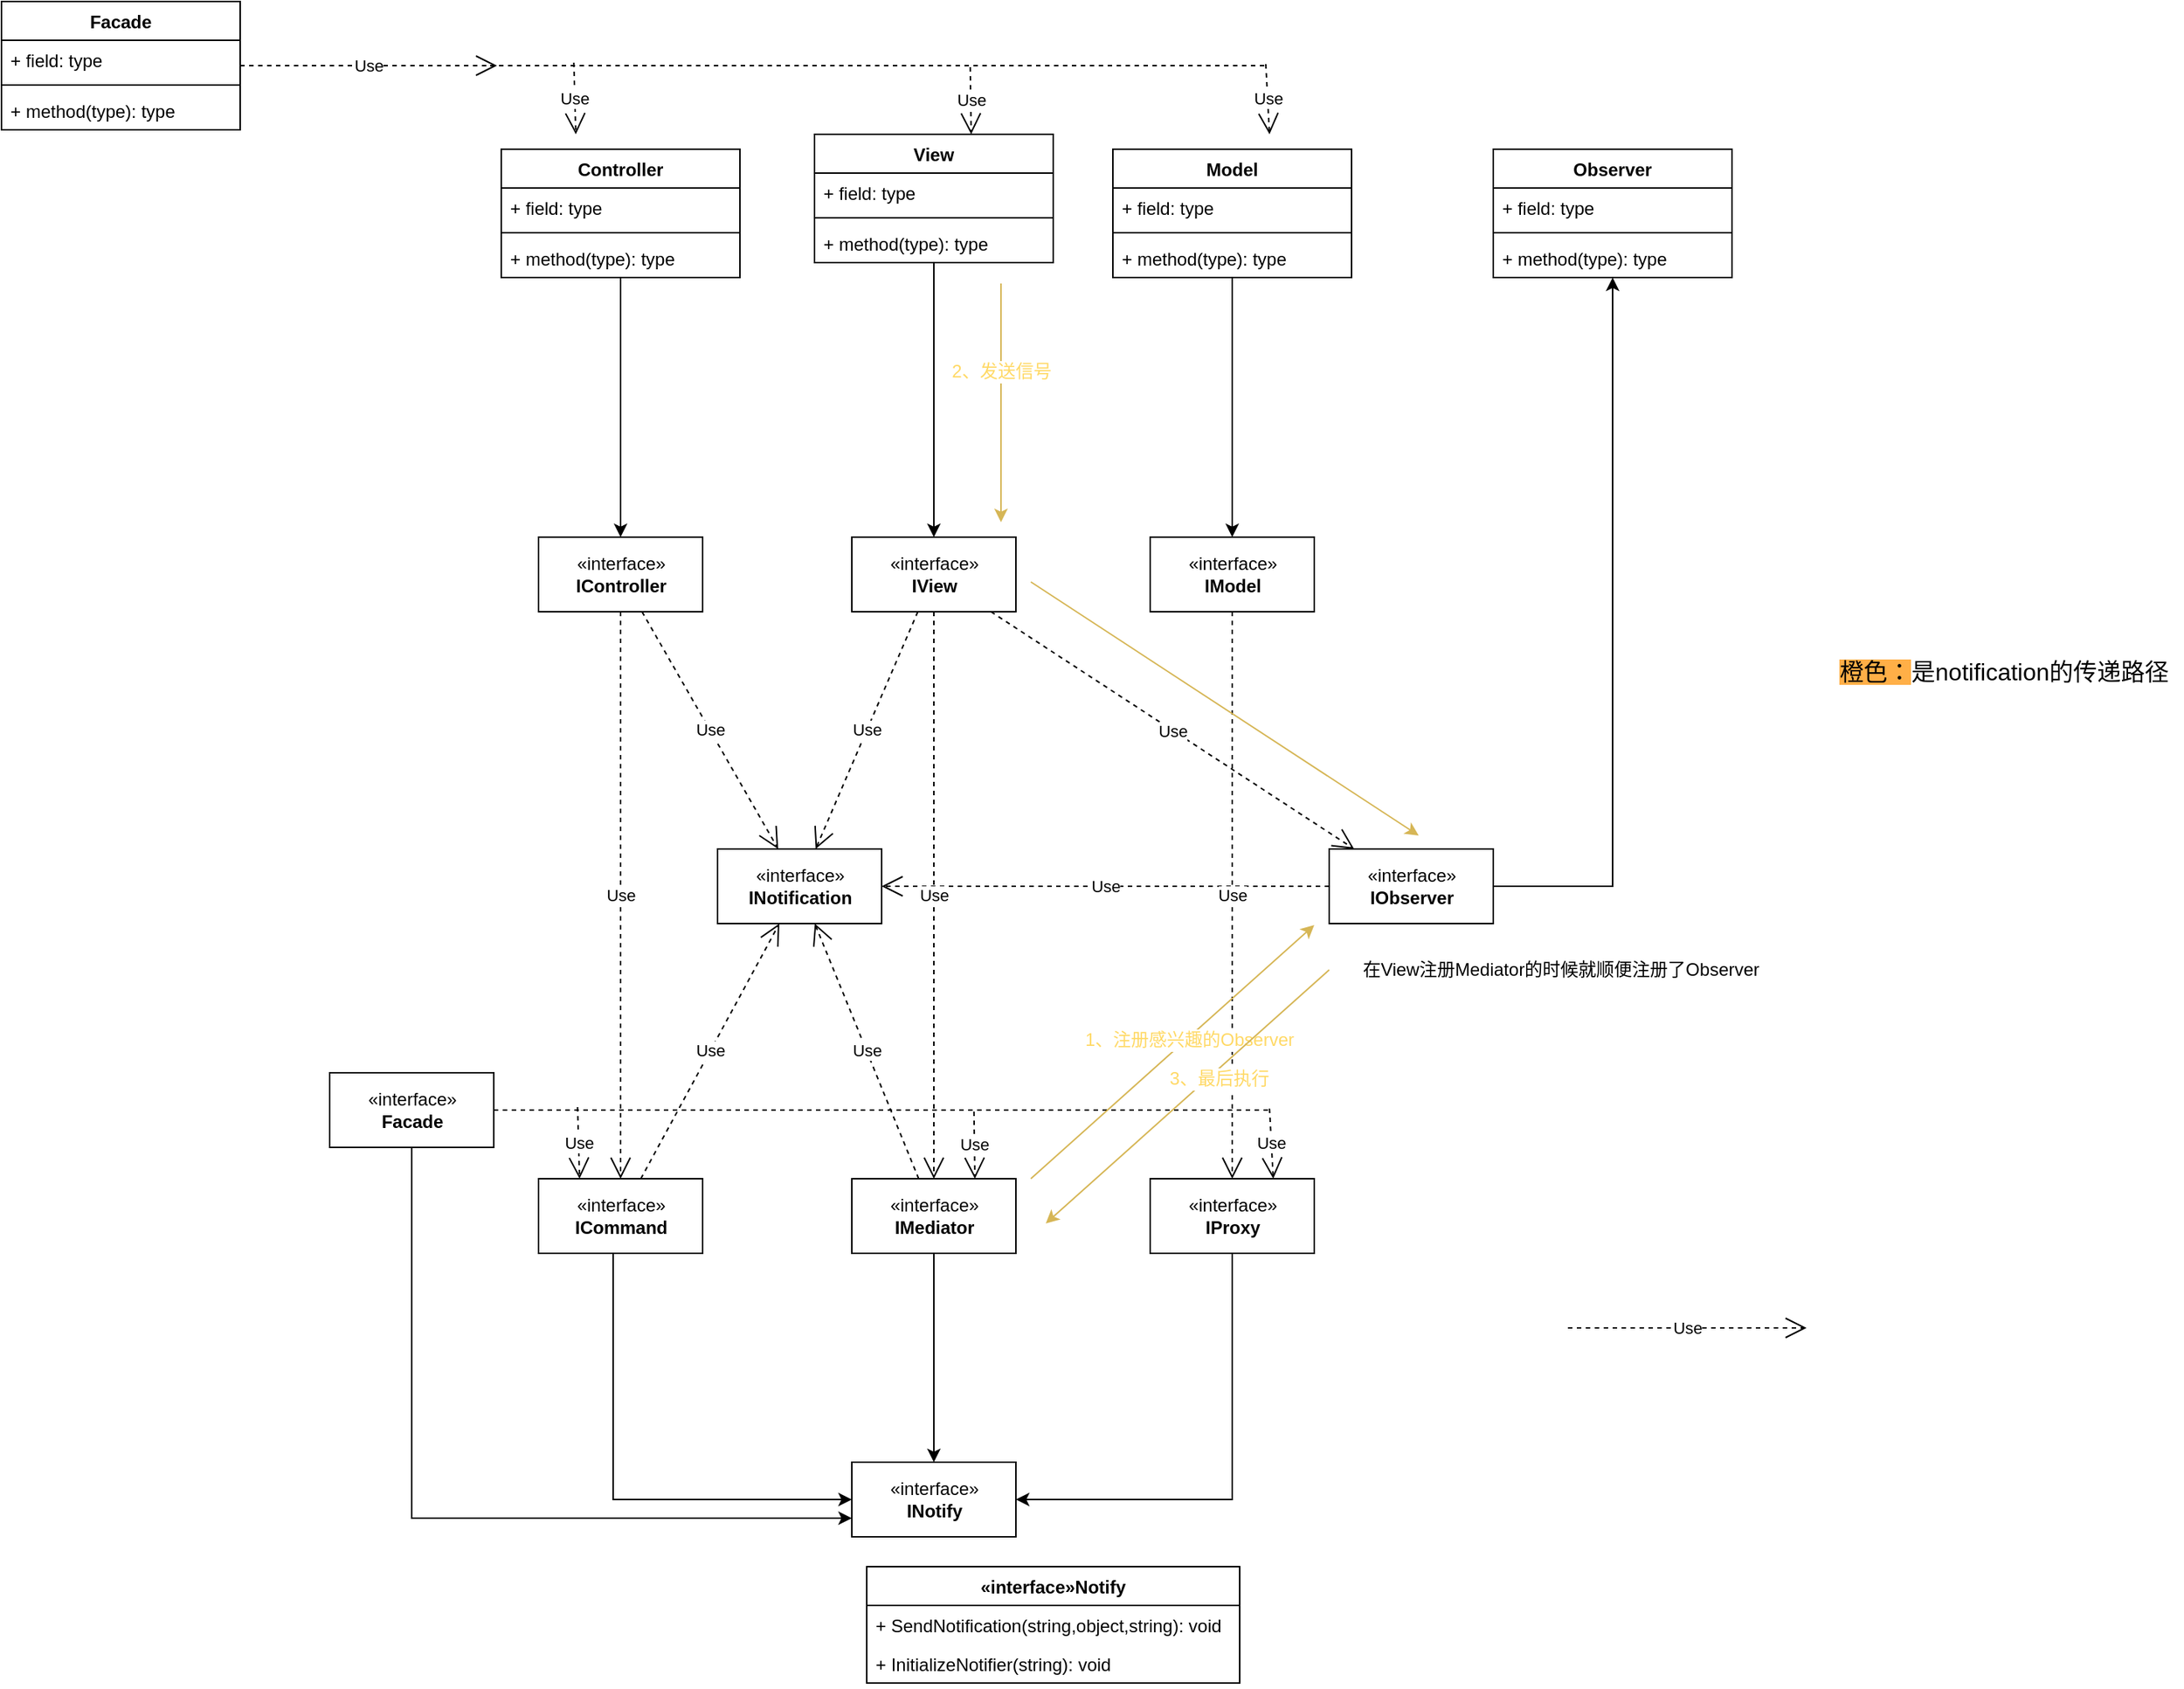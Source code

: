 <mxfile version="12.7.9" type="github">
  <diagram id="BPzR6P75vJ8h0UpeYIW8" name="Page-1">
    <mxGraphModel dx="2249" dy="1963" grid="1" gridSize="10" guides="1" tooltips="1" connect="1" arrows="1" fold="1" page="1" pageScale="1" pageWidth="827" pageHeight="1169" math="0" shadow="0">
      <root>
        <mxCell id="0" />
        <mxCell id="1" parent="0" />
        <mxCell id="DF0IoFT1eUAcfcoszbH7-1" value="«interface»&lt;br&gt;&lt;b&gt;IController&lt;/b&gt;" style="html=1;" parent="1" vertex="1">
          <mxGeometry x="160" y="350" width="110" height="50" as="geometry" />
        </mxCell>
        <mxCell id="DF0IoFT1eUAcfcoszbH7-2" value="«interface»&lt;br&gt;&lt;b&gt;IView&lt;/b&gt;" style="html=1;" parent="1" vertex="1">
          <mxGeometry x="370" y="350" width="110" height="50" as="geometry" />
        </mxCell>
        <mxCell id="DF0IoFT1eUAcfcoszbH7-3" value="«interface»&lt;br&gt;&lt;b&gt;IModel&lt;/b&gt;" style="html=1;" parent="1" vertex="1">
          <mxGeometry x="570" y="350" width="110" height="50" as="geometry" />
        </mxCell>
        <mxCell id="DF0IoFT1eUAcfcoszbH7-27" style="edgeStyle=orthogonalEdgeStyle;rounded=0;orthogonalLoop=1;jettySize=auto;html=1;entryX=1;entryY=0.5;entryDx=0;entryDy=0;" parent="1" source="DF0IoFT1eUAcfcoszbH7-4" target="DF0IoFT1eUAcfcoszbH7-7" edge="1">
          <mxGeometry relative="1" as="geometry">
            <Array as="points">
              <mxPoint x="625" y="995" />
            </Array>
          </mxGeometry>
        </mxCell>
        <mxCell id="DF0IoFT1eUAcfcoszbH7-4" value="«interface»&lt;br&gt;&lt;b&gt;IProxy&lt;/b&gt;" style="html=1;" parent="1" vertex="1">
          <mxGeometry x="570" y="780" width="110" height="50" as="geometry" />
        </mxCell>
        <mxCell id="DF0IoFT1eUAcfcoszbH7-23" style="edgeStyle=orthogonalEdgeStyle;rounded=0;orthogonalLoop=1;jettySize=auto;html=1;" parent="1" source="DF0IoFT1eUAcfcoszbH7-5" target="DF0IoFT1eUAcfcoszbH7-7" edge="1">
          <mxGeometry relative="1" as="geometry" />
        </mxCell>
        <mxCell id="DF0IoFT1eUAcfcoszbH7-5" value="«interface»&lt;br&gt;&lt;b&gt;IMediator&lt;/b&gt;" style="html=1;" parent="1" vertex="1">
          <mxGeometry x="370" y="780" width="110" height="50" as="geometry" />
        </mxCell>
        <mxCell id="DF0IoFT1eUAcfcoszbH7-26" style="edgeStyle=orthogonalEdgeStyle;rounded=0;orthogonalLoop=1;jettySize=auto;html=1;entryX=0;entryY=0.5;entryDx=0;entryDy=0;" parent="1" source="DF0IoFT1eUAcfcoszbH7-6" target="DF0IoFT1eUAcfcoszbH7-7" edge="1">
          <mxGeometry relative="1" as="geometry">
            <Array as="points">
              <mxPoint x="210" y="995" />
            </Array>
          </mxGeometry>
        </mxCell>
        <mxCell id="DF0IoFT1eUAcfcoszbH7-6" value="«interface»&lt;br&gt;&lt;b&gt;ICommand&lt;/b&gt;" style="html=1;" parent="1" vertex="1">
          <mxGeometry x="160" y="780" width="110" height="50" as="geometry" />
        </mxCell>
        <object label="«interface»&lt;br&gt;&lt;b&gt;INotify&lt;/b&gt;" item="" id="DF0IoFT1eUAcfcoszbH7-7">
          <mxCell style="html=1;" parent="1" vertex="1">
            <mxGeometry x="370" y="970" width="110" height="50" as="geometry" />
          </mxCell>
        </object>
        <mxCell id="vaP9c0ZspzUyL7EL7iRj-19" style="edgeStyle=orthogonalEdgeStyle;rounded=0;orthogonalLoop=1;jettySize=auto;html=1;" edge="1" parent="1" source="DF0IoFT1eUAcfcoszbH7-8" target="vaP9c0ZspzUyL7EL7iRj-15">
          <mxGeometry relative="1" as="geometry">
            <mxPoint x="900" y="220" as="targetPoint" />
            <Array as="points">
              <mxPoint x="880" y="584" />
            </Array>
          </mxGeometry>
        </mxCell>
        <mxCell id="DF0IoFT1eUAcfcoszbH7-8" value="«interface»&lt;br&gt;&lt;b&gt;IObserver&lt;/b&gt;" style="html=1;" parent="1" vertex="1">
          <mxGeometry x="690" y="559" width="110" height="50" as="geometry" />
        </mxCell>
        <mxCell id="DF0IoFT1eUAcfcoszbH7-9" value="«interface»&lt;br&gt;&lt;b&gt;INotification&lt;/b&gt;" style="html=1;" parent="1" vertex="1">
          <mxGeometry x="280" y="559" width="110" height="50" as="geometry" />
        </mxCell>
        <mxCell id="DF0IoFT1eUAcfcoszbH7-48" style="edgeStyle=orthogonalEdgeStyle;rounded=0;orthogonalLoop=1;jettySize=auto;html=1;entryX=0;entryY=0.75;entryDx=0;entryDy=0;" parent="1" source="DF0IoFT1eUAcfcoszbH7-10" target="DF0IoFT1eUAcfcoszbH7-7" edge="1">
          <mxGeometry relative="1" as="geometry">
            <Array as="points">
              <mxPoint x="75" y="1008" />
            </Array>
          </mxGeometry>
        </mxCell>
        <mxCell id="DF0IoFT1eUAcfcoszbH7-10" value="«interface»&lt;br&gt;&lt;b&gt;Facade&lt;/b&gt;" style="html=1;" parent="1" vertex="1">
          <mxGeometry x="20" y="709" width="110" height="50" as="geometry" />
        </mxCell>
        <mxCell id="DF0IoFT1eUAcfcoszbH7-54" style="edgeStyle=orthogonalEdgeStyle;rounded=0;orthogonalLoop=1;jettySize=auto;html=1;" parent="1" source="DF0IoFT1eUAcfcoszbH7-11" target="DF0IoFT1eUAcfcoszbH7-1" edge="1">
          <mxGeometry relative="1" as="geometry" />
        </mxCell>
        <mxCell id="DF0IoFT1eUAcfcoszbH7-11" value="Controller" style="swimlane;fontStyle=1;align=center;verticalAlign=top;childLayout=stackLayout;horizontal=1;startSize=26;horizontalStack=0;resizeParent=1;resizeParentMax=0;resizeLast=0;collapsible=1;marginBottom=0;" parent="1" vertex="1">
          <mxGeometry x="135" y="90" width="160" height="86" as="geometry" />
        </mxCell>
        <mxCell id="DF0IoFT1eUAcfcoszbH7-12" value="+ field: type" style="text;strokeColor=none;fillColor=none;align=left;verticalAlign=top;spacingLeft=4;spacingRight=4;overflow=hidden;rotatable=0;points=[[0,0.5],[1,0.5]];portConstraint=eastwest;" parent="DF0IoFT1eUAcfcoszbH7-11" vertex="1">
          <mxGeometry y="26" width="160" height="26" as="geometry" />
        </mxCell>
        <mxCell id="DF0IoFT1eUAcfcoszbH7-13" value="" style="line;strokeWidth=1;fillColor=none;align=left;verticalAlign=middle;spacingTop=-1;spacingLeft=3;spacingRight=3;rotatable=0;labelPosition=right;points=[];portConstraint=eastwest;" parent="DF0IoFT1eUAcfcoszbH7-11" vertex="1">
          <mxGeometry y="52" width="160" height="8" as="geometry" />
        </mxCell>
        <mxCell id="DF0IoFT1eUAcfcoszbH7-14" value="+ method(type): type" style="text;strokeColor=none;fillColor=none;align=left;verticalAlign=top;spacingLeft=4;spacingRight=4;overflow=hidden;rotatable=0;points=[[0,0.5],[1,0.5]];portConstraint=eastwest;" parent="DF0IoFT1eUAcfcoszbH7-11" vertex="1">
          <mxGeometry y="60" width="160" height="26" as="geometry" />
        </mxCell>
        <mxCell id="DF0IoFT1eUAcfcoszbH7-56" style="edgeStyle=orthogonalEdgeStyle;rounded=0;orthogonalLoop=1;jettySize=auto;html=1;" parent="1" source="DF0IoFT1eUAcfcoszbH7-15" target="DF0IoFT1eUAcfcoszbH7-3" edge="1">
          <mxGeometry relative="1" as="geometry" />
        </mxCell>
        <mxCell id="DF0IoFT1eUAcfcoszbH7-15" value="Model" style="swimlane;fontStyle=1;align=center;verticalAlign=top;childLayout=stackLayout;horizontal=1;startSize=26;horizontalStack=0;resizeParent=1;resizeParentMax=0;resizeLast=0;collapsible=1;marginBottom=0;" parent="1" vertex="1">
          <mxGeometry x="545" y="90" width="160" height="86" as="geometry" />
        </mxCell>
        <mxCell id="DF0IoFT1eUAcfcoszbH7-16" value="+ field: type" style="text;strokeColor=none;fillColor=none;align=left;verticalAlign=top;spacingLeft=4;spacingRight=4;overflow=hidden;rotatable=0;points=[[0,0.5],[1,0.5]];portConstraint=eastwest;" parent="DF0IoFT1eUAcfcoszbH7-15" vertex="1">
          <mxGeometry y="26" width="160" height="26" as="geometry" />
        </mxCell>
        <mxCell id="DF0IoFT1eUAcfcoszbH7-17" value="" style="line;strokeWidth=1;fillColor=none;align=left;verticalAlign=middle;spacingTop=-1;spacingLeft=3;spacingRight=3;rotatable=0;labelPosition=right;points=[];portConstraint=eastwest;" parent="DF0IoFT1eUAcfcoszbH7-15" vertex="1">
          <mxGeometry y="52" width="160" height="8" as="geometry" />
        </mxCell>
        <mxCell id="DF0IoFT1eUAcfcoszbH7-18" value="+ method(type): type" style="text;strokeColor=none;fillColor=none;align=left;verticalAlign=top;spacingLeft=4;spacingRight=4;overflow=hidden;rotatable=0;points=[[0,0.5],[1,0.5]];portConstraint=eastwest;" parent="DF0IoFT1eUAcfcoszbH7-15" vertex="1">
          <mxGeometry y="60" width="160" height="26" as="geometry" />
        </mxCell>
        <mxCell id="DF0IoFT1eUAcfcoszbH7-55" style="edgeStyle=orthogonalEdgeStyle;rounded=0;orthogonalLoop=1;jettySize=auto;html=1;" parent="1" source="DF0IoFT1eUAcfcoszbH7-19" target="DF0IoFT1eUAcfcoszbH7-2" edge="1">
          <mxGeometry relative="1" as="geometry" />
        </mxCell>
        <mxCell id="DF0IoFT1eUAcfcoszbH7-19" value="View" style="swimlane;fontStyle=1;align=center;verticalAlign=top;childLayout=stackLayout;horizontal=1;startSize=26;horizontalStack=0;resizeParent=1;resizeParentMax=0;resizeLast=0;collapsible=1;marginBottom=0;" parent="1" vertex="1">
          <mxGeometry x="345" y="80" width="160" height="86" as="geometry" />
        </mxCell>
        <mxCell id="DF0IoFT1eUAcfcoszbH7-20" value="+ field: type" style="text;strokeColor=none;fillColor=none;align=left;verticalAlign=top;spacingLeft=4;spacingRight=4;overflow=hidden;rotatable=0;points=[[0,0.5],[1,0.5]];portConstraint=eastwest;" parent="DF0IoFT1eUAcfcoszbH7-19" vertex="1">
          <mxGeometry y="26" width="160" height="26" as="geometry" />
        </mxCell>
        <mxCell id="DF0IoFT1eUAcfcoszbH7-21" value="" style="line;strokeWidth=1;fillColor=none;align=left;verticalAlign=middle;spacingTop=-1;spacingLeft=3;spacingRight=3;rotatable=0;labelPosition=right;points=[];portConstraint=eastwest;" parent="DF0IoFT1eUAcfcoszbH7-19" vertex="1">
          <mxGeometry y="52" width="160" height="8" as="geometry" />
        </mxCell>
        <mxCell id="DF0IoFT1eUAcfcoszbH7-22" value="+ method(type): type" style="text;strokeColor=none;fillColor=none;align=left;verticalAlign=top;spacingLeft=4;spacingRight=4;overflow=hidden;rotatable=0;points=[[0,0.5],[1,0.5]];portConstraint=eastwest;" parent="DF0IoFT1eUAcfcoszbH7-19" vertex="1">
          <mxGeometry y="60" width="160" height="26" as="geometry" />
        </mxCell>
        <mxCell id="DF0IoFT1eUAcfcoszbH7-30" value="«interface»Notify" style="swimlane;fontStyle=1;childLayout=stackLayout;horizontal=1;startSize=26;fillColor=none;horizontalStack=0;resizeParent=1;resizeParentMax=0;resizeLast=0;collapsible=1;marginBottom=0;" parent="1" vertex="1">
          <mxGeometry x="380" y="1040" width="250" height="78" as="geometry">
            <mxRectangle x="380" y="1040" width="90" height="26" as="alternateBounds" />
          </mxGeometry>
        </mxCell>
        <mxCell id="DF0IoFT1eUAcfcoszbH7-31" value="+ SendNotification(string,object,string): void" style="text;strokeColor=none;fillColor=none;align=left;verticalAlign=top;spacingLeft=4;spacingRight=4;overflow=hidden;rotatable=0;points=[[0,0.5],[1,0.5]];portConstraint=eastwest;" parent="DF0IoFT1eUAcfcoszbH7-30" vertex="1">
          <mxGeometry y="26" width="250" height="26" as="geometry" />
        </mxCell>
        <mxCell id="DF0IoFT1eUAcfcoszbH7-32" value="+ InitializeNotifier(string): void" style="text;strokeColor=none;fillColor=none;align=left;verticalAlign=top;spacingLeft=4;spacingRight=4;overflow=hidden;rotatable=0;points=[[0,0.5],[1,0.5]];portConstraint=eastwest;" parent="DF0IoFT1eUAcfcoszbH7-30" vertex="1">
          <mxGeometry y="52" width="250" height="26" as="geometry" />
        </mxCell>
        <mxCell id="DF0IoFT1eUAcfcoszbH7-38" value="Use" style="endArrow=open;endSize=12;dashed=1;html=1;" parent="1" edge="1">
          <mxGeometry width="160" relative="1" as="geometry">
            <mxPoint x="850" y="880" as="sourcePoint" />
            <mxPoint x="1010" y="880" as="targetPoint" />
          </mxGeometry>
        </mxCell>
        <mxCell id="DF0IoFT1eUAcfcoszbH7-39" value="Use" style="endArrow=open;endSize=12;dashed=1;html=1;" parent="1" source="DF0IoFT1eUAcfcoszbH7-1" target="DF0IoFT1eUAcfcoszbH7-9" edge="1">
          <mxGeometry width="160" relative="1" as="geometry">
            <mxPoint x="70" y="620" as="sourcePoint" />
            <mxPoint x="230" y="620" as="targetPoint" />
          </mxGeometry>
        </mxCell>
        <mxCell id="DF0IoFT1eUAcfcoszbH7-40" value="Use" style="endArrow=open;endSize=12;dashed=1;html=1;" parent="1" source="DF0IoFT1eUAcfcoszbH7-6" target="DF0IoFT1eUAcfcoszbH7-9" edge="1">
          <mxGeometry width="160" relative="1" as="geometry">
            <mxPoint x="80" y="630" as="sourcePoint" />
            <mxPoint x="240" y="630" as="targetPoint" />
          </mxGeometry>
        </mxCell>
        <mxCell id="DF0IoFT1eUAcfcoszbH7-41" value="Use" style="endArrow=open;endSize=12;dashed=1;html=1;" parent="1" source="DF0IoFT1eUAcfcoszbH7-2" target="DF0IoFT1eUAcfcoszbH7-9" edge="1">
          <mxGeometry width="160" relative="1" as="geometry">
            <mxPoint x="90" y="640" as="sourcePoint" />
            <mxPoint x="250" y="640" as="targetPoint" />
          </mxGeometry>
        </mxCell>
        <mxCell id="DF0IoFT1eUAcfcoszbH7-42" value="Use" style="endArrow=open;endSize=12;dashed=1;html=1;" parent="1" source="DF0IoFT1eUAcfcoszbH7-2" target="DF0IoFT1eUAcfcoszbH7-8" edge="1">
          <mxGeometry width="160" relative="1" as="geometry">
            <mxPoint x="100" y="650" as="sourcePoint" />
            <mxPoint x="260" y="650" as="targetPoint" />
          </mxGeometry>
        </mxCell>
        <mxCell id="DF0IoFT1eUAcfcoszbH7-43" value="Use" style="endArrow=open;endSize=12;dashed=1;html=1;" parent="1" source="DF0IoFT1eUAcfcoszbH7-5" target="DF0IoFT1eUAcfcoszbH7-9" edge="1">
          <mxGeometry width="160" relative="1" as="geometry">
            <mxPoint x="110" y="660" as="sourcePoint" />
            <mxPoint x="270" y="660" as="targetPoint" />
          </mxGeometry>
        </mxCell>
        <mxCell id="DF0IoFT1eUAcfcoszbH7-44" value="Use" style="endArrow=open;endSize=12;dashed=1;html=1;" parent="1" source="DF0IoFT1eUAcfcoszbH7-8" target="DF0IoFT1eUAcfcoszbH7-9" edge="1">
          <mxGeometry width="160" relative="1" as="geometry">
            <mxPoint x="120" y="670" as="sourcePoint" />
            <mxPoint x="280" y="670" as="targetPoint" />
          </mxGeometry>
        </mxCell>
        <mxCell id="DF0IoFT1eUAcfcoszbH7-45" value="Use" style="endArrow=open;endSize=12;dashed=1;html=1;" parent="1" source="DF0IoFT1eUAcfcoszbH7-3" target="DF0IoFT1eUAcfcoszbH7-4" edge="1">
          <mxGeometry width="160" relative="1" as="geometry">
            <mxPoint x="130" y="680" as="sourcePoint" />
            <mxPoint x="290" y="680" as="targetPoint" />
          </mxGeometry>
        </mxCell>
        <mxCell id="DF0IoFT1eUAcfcoszbH7-46" value="Use" style="endArrow=open;endSize=12;dashed=1;html=1;" parent="1" source="DF0IoFT1eUAcfcoszbH7-2" target="DF0IoFT1eUAcfcoszbH7-5" edge="1">
          <mxGeometry width="160" relative="1" as="geometry">
            <mxPoint x="140" y="690" as="sourcePoint" />
            <mxPoint x="300" y="690" as="targetPoint" />
          </mxGeometry>
        </mxCell>
        <mxCell id="DF0IoFT1eUAcfcoszbH7-47" value="Use" style="endArrow=open;endSize=12;dashed=1;html=1;" parent="1" source="DF0IoFT1eUAcfcoszbH7-1" target="DF0IoFT1eUAcfcoszbH7-6" edge="1">
          <mxGeometry width="160" relative="1" as="geometry">
            <mxPoint x="150" y="700" as="sourcePoint" />
            <mxPoint x="310" y="700" as="targetPoint" />
          </mxGeometry>
        </mxCell>
        <mxCell id="DF0IoFT1eUAcfcoszbH7-50" value="" style="line;strokeWidth=1;fillColor=none;align=left;verticalAlign=middle;spacingTop=-1;spacingLeft=3;spacingRight=3;rotatable=0;labelPosition=right;points=[];portConstraint=eastwest;dashed=1;" parent="1" vertex="1">
          <mxGeometry x="130" y="730" width="520" height="8" as="geometry" />
        </mxCell>
        <mxCell id="DF0IoFT1eUAcfcoszbH7-51" value="Use" style="endArrow=open;endSize=12;dashed=1;html=1;exitX=0.108;exitY=0.25;exitDx=0;exitDy=0;exitPerimeter=0;entryX=0.25;entryY=0;entryDx=0;entryDy=0;" parent="1" source="DF0IoFT1eUAcfcoszbH7-50" target="DF0IoFT1eUAcfcoszbH7-6" edge="1">
          <mxGeometry width="160" relative="1" as="geometry">
            <mxPoint x="860" y="890" as="sourcePoint" />
            <mxPoint x="1020" y="890" as="targetPoint" />
          </mxGeometry>
        </mxCell>
        <mxCell id="DF0IoFT1eUAcfcoszbH7-52" value="Use" style="endArrow=open;endSize=12;dashed=1;html=1;exitX=0.619;exitY=0.625;exitDx=0;exitDy=0;exitPerimeter=0;entryX=0.75;entryY=0;entryDx=0;entryDy=0;" parent="1" source="DF0IoFT1eUAcfcoszbH7-50" target="DF0IoFT1eUAcfcoszbH7-5" edge="1">
          <mxGeometry width="160" relative="1" as="geometry">
            <mxPoint x="870" y="900" as="sourcePoint" />
            <mxPoint x="1030" y="900" as="targetPoint" />
          </mxGeometry>
        </mxCell>
        <mxCell id="DF0IoFT1eUAcfcoszbH7-53" value="Use" style="endArrow=open;endSize=12;dashed=1;html=1;exitX=1;exitY=0.375;exitDx=0;exitDy=0;exitPerimeter=0;entryX=0.75;entryY=0;entryDx=0;entryDy=0;" parent="1" source="DF0IoFT1eUAcfcoszbH7-50" target="DF0IoFT1eUAcfcoszbH7-4" edge="1">
          <mxGeometry width="160" relative="1" as="geometry">
            <mxPoint x="880" y="910" as="sourcePoint" />
            <mxPoint x="1040" y="910" as="targetPoint" />
          </mxGeometry>
        </mxCell>
        <mxCell id="vaP9c0ZspzUyL7EL7iRj-2" value="Facade" style="swimlane;fontStyle=1;align=center;verticalAlign=top;childLayout=stackLayout;horizontal=1;startSize=26;horizontalStack=0;resizeParent=1;resizeParentMax=0;resizeLast=0;collapsible=1;marginBottom=0;" vertex="1" parent="1">
          <mxGeometry x="-200" y="-9" width="160" height="86" as="geometry" />
        </mxCell>
        <mxCell id="vaP9c0ZspzUyL7EL7iRj-3" value="+ field: type" style="text;strokeColor=none;fillColor=none;align=left;verticalAlign=top;spacingLeft=4;spacingRight=4;overflow=hidden;rotatable=0;points=[[0,0.5],[1,0.5]];portConstraint=eastwest;" vertex="1" parent="vaP9c0ZspzUyL7EL7iRj-2">
          <mxGeometry y="26" width="160" height="26" as="geometry" />
        </mxCell>
        <mxCell id="vaP9c0ZspzUyL7EL7iRj-4" value="" style="line;strokeWidth=1;fillColor=none;align=left;verticalAlign=middle;spacingTop=-1;spacingLeft=3;spacingRight=3;rotatable=0;labelPosition=right;points=[];portConstraint=eastwest;" vertex="1" parent="vaP9c0ZspzUyL7EL7iRj-2">
          <mxGeometry y="52" width="160" height="8" as="geometry" />
        </mxCell>
        <mxCell id="vaP9c0ZspzUyL7EL7iRj-5" value="+ method(type): type" style="text;strokeColor=none;fillColor=none;align=left;verticalAlign=top;spacingLeft=4;spacingRight=4;overflow=hidden;rotatable=0;points=[[0,0.5],[1,0.5]];portConstraint=eastwest;" vertex="1" parent="vaP9c0ZspzUyL7EL7iRj-2">
          <mxGeometry y="60" width="160" height="26" as="geometry" />
        </mxCell>
        <mxCell id="vaP9c0ZspzUyL7EL7iRj-6" value="" style="line;strokeWidth=1;fillColor=none;align=left;verticalAlign=middle;spacingTop=-1;spacingLeft=3;spacingRight=3;rotatable=0;labelPosition=right;points=[];portConstraint=eastwest;dashed=1;" vertex="1" parent="1">
          <mxGeometry x="127.5" y="30" width="520" height="8" as="geometry" />
        </mxCell>
        <mxCell id="vaP9c0ZspzUyL7EL7iRj-7" value="Use" style="endArrow=open;endSize=12;dashed=1;html=1;exitX=0.108;exitY=0.25;exitDx=0;exitDy=0;exitPerimeter=0;entryX=0.25;entryY=0;entryDx=0;entryDy=0;" edge="1" parent="1" source="vaP9c0ZspzUyL7EL7iRj-6">
          <mxGeometry width="160" relative="1" as="geometry">
            <mxPoint x="857.5" y="190" as="sourcePoint" />
            <mxPoint x="185" y="80" as="targetPoint" />
          </mxGeometry>
        </mxCell>
        <mxCell id="vaP9c0ZspzUyL7EL7iRj-8" value="Use" style="endArrow=open;endSize=12;dashed=1;html=1;exitX=0.619;exitY=0.625;exitDx=0;exitDy=0;exitPerimeter=0;entryX=0.75;entryY=0;entryDx=0;entryDy=0;" edge="1" parent="1" source="vaP9c0ZspzUyL7EL7iRj-6">
          <mxGeometry width="160" relative="1" as="geometry">
            <mxPoint x="867.5" y="200" as="sourcePoint" />
            <mxPoint x="450" y="80" as="targetPoint" />
          </mxGeometry>
        </mxCell>
        <mxCell id="vaP9c0ZspzUyL7EL7iRj-9" value="Use" style="endArrow=open;endSize=12;dashed=1;html=1;exitX=1;exitY=0.375;exitDx=0;exitDy=0;exitPerimeter=0;entryX=0.75;entryY=0;entryDx=0;entryDy=0;" edge="1" parent="1" source="vaP9c0ZspzUyL7EL7iRj-6">
          <mxGeometry width="160" relative="1" as="geometry">
            <mxPoint x="877.5" y="210" as="sourcePoint" />
            <mxPoint x="650" y="80" as="targetPoint" />
          </mxGeometry>
        </mxCell>
        <mxCell id="vaP9c0ZspzUyL7EL7iRj-11" value="Use" style="endArrow=open;endSize=12;dashed=1;html=1;entryX=0.009;entryY=0.5;entryDx=0;entryDy=0;entryPerimeter=0;" edge="1" parent="1" source="vaP9c0ZspzUyL7EL7iRj-2" target="vaP9c0ZspzUyL7EL7iRj-6">
          <mxGeometry width="160" relative="1" as="geometry">
            <mxPoint x="-90" y="50" as="sourcePoint" />
            <mxPoint x="70" y="50" as="targetPoint" />
          </mxGeometry>
        </mxCell>
        <mxCell id="vaP9c0ZspzUyL7EL7iRj-13" value="" style="endArrow=classic;html=1;fillColor=#fff2cc;strokeColor=#d6b656;" edge="1" parent="1">
          <mxGeometry width="50" height="50" relative="1" as="geometry">
            <mxPoint x="470" y="180" as="sourcePoint" />
            <mxPoint x="470" y="340" as="targetPoint" />
          </mxGeometry>
        </mxCell>
        <mxCell id="vaP9c0ZspzUyL7EL7iRj-24" value="2、发送信号" style="text;html=1;align=center;verticalAlign=middle;resizable=0;points=[];labelBackgroundColor=#ffffff;fontColor=#FFD966;" vertex="1" connectable="0" parent="vaP9c0ZspzUyL7EL7iRj-13">
          <mxGeometry x="-0.263" relative="1" as="geometry">
            <mxPoint as="offset" />
          </mxGeometry>
        </mxCell>
        <mxCell id="vaP9c0ZspzUyL7EL7iRj-14" value="" style="endArrow=classic;html=1;fillColor=#fff2cc;strokeColor=#d6b656;" edge="1" parent="1">
          <mxGeometry width="50" height="50" relative="1" as="geometry">
            <mxPoint x="490" y="380" as="sourcePoint" />
            <mxPoint x="750" y="550" as="targetPoint" />
          </mxGeometry>
        </mxCell>
        <mxCell id="vaP9c0ZspzUyL7EL7iRj-15" value="Observer" style="swimlane;fontStyle=1;align=center;verticalAlign=top;childLayout=stackLayout;horizontal=1;startSize=26;horizontalStack=0;resizeParent=1;resizeParentMax=0;resizeLast=0;collapsible=1;marginBottom=0;" vertex="1" parent="1">
          <mxGeometry x="800" y="90" width="160" height="86" as="geometry" />
        </mxCell>
        <mxCell id="vaP9c0ZspzUyL7EL7iRj-16" value="+ field: type" style="text;strokeColor=none;fillColor=none;align=left;verticalAlign=top;spacingLeft=4;spacingRight=4;overflow=hidden;rotatable=0;points=[[0,0.5],[1,0.5]];portConstraint=eastwest;" vertex="1" parent="vaP9c0ZspzUyL7EL7iRj-15">
          <mxGeometry y="26" width="160" height="26" as="geometry" />
        </mxCell>
        <mxCell id="vaP9c0ZspzUyL7EL7iRj-17" value="" style="line;strokeWidth=1;fillColor=none;align=left;verticalAlign=middle;spacingTop=-1;spacingLeft=3;spacingRight=3;rotatable=0;labelPosition=right;points=[];portConstraint=eastwest;" vertex="1" parent="vaP9c0ZspzUyL7EL7iRj-15">
          <mxGeometry y="52" width="160" height="8" as="geometry" />
        </mxCell>
        <mxCell id="vaP9c0ZspzUyL7EL7iRj-18" value="+ method(type): type" style="text;strokeColor=none;fillColor=none;align=left;verticalAlign=top;spacingLeft=4;spacingRight=4;overflow=hidden;rotatable=0;points=[[0,0.5],[1,0.5]];portConstraint=eastwest;" vertex="1" parent="vaP9c0ZspzUyL7EL7iRj-15">
          <mxGeometry y="60" width="160" height="26" as="geometry" />
        </mxCell>
        <mxCell id="vaP9c0ZspzUyL7EL7iRj-20" value="&lt;font style=&quot;font-size: 16px&quot;&gt;&lt;span style=&quot;background-color: rgb(255 , 175 , 71)&quot;&gt;橙色：&lt;/span&gt;是notification的传递路径&lt;/font&gt;" style="text;html=1;align=center;verticalAlign=middle;resizable=0;points=[];autosize=1;" vertex="1" parent="1">
          <mxGeometry x="1022" y="430" width="240" height="20" as="geometry" />
        </mxCell>
        <mxCell id="vaP9c0ZspzUyL7EL7iRj-21" value="在View注册Mediator的时候就顺便注册了Observer" style="text;html=1;align=center;verticalAlign=middle;resizable=0;points=[];autosize=1;" vertex="1" parent="1">
          <mxGeometry x="705" y="630" width="280" height="20" as="geometry" />
        </mxCell>
        <mxCell id="vaP9c0ZspzUyL7EL7iRj-22" value="" style="endArrow=classic;html=1;fillColor=#fff2cc;strokeColor=#d6b656;" edge="1" parent="1">
          <mxGeometry width="50" height="50" relative="1" as="geometry">
            <mxPoint x="490" y="780" as="sourcePoint" />
            <mxPoint x="680" y="610" as="targetPoint" />
          </mxGeometry>
        </mxCell>
        <mxCell id="vaP9c0ZspzUyL7EL7iRj-23" value="1、注册感兴趣的Observer" style="text;html=1;align=center;verticalAlign=middle;resizable=0;points=[];labelBackgroundColor=#ffffff;fontColor=#FFD966;" vertex="1" connectable="0" parent="vaP9c0ZspzUyL7EL7iRj-22">
          <mxGeometry x="0.111" y="-1" relative="1" as="geometry">
            <mxPoint as="offset" />
          </mxGeometry>
        </mxCell>
        <mxCell id="vaP9c0ZspzUyL7EL7iRj-25" value="" style="endArrow=classic;html=1;fillColor=#fff2cc;strokeColor=#d6b656;" edge="1" parent="1">
          <mxGeometry width="50" height="50" relative="1" as="geometry">
            <mxPoint x="690" y="640" as="sourcePoint" />
            <mxPoint x="500" y="810" as="targetPoint" />
          </mxGeometry>
        </mxCell>
        <mxCell id="vaP9c0ZspzUyL7EL7iRj-26" value="3、最后执行" style="text;html=1;align=center;verticalAlign=middle;resizable=0;points=[];labelBackgroundColor=#ffffff;fontColor=#FFD966;" vertex="1" connectable="0" parent="vaP9c0ZspzUyL7EL7iRj-25">
          <mxGeometry x="-0.18" y="4" relative="1" as="geometry">
            <mxPoint x="1" as="offset" />
          </mxGeometry>
        </mxCell>
      </root>
    </mxGraphModel>
  </diagram>
</mxfile>
